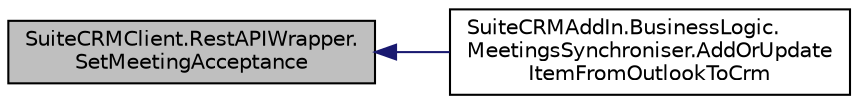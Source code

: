 digraph "SuiteCRMClient.RestAPIWrapper.SetMeetingAcceptance"
{
  edge [fontname="Helvetica",fontsize="10",labelfontname="Helvetica",labelfontsize="10"];
  node [fontname="Helvetica",fontsize="10",shape=record];
  rankdir="LR";
  Node216 [label="SuiteCRMClient.RestAPIWrapper.\lSetMeetingAcceptance",height=0.2,width=0.4,color="black", fillcolor="grey75", style="filled", fontcolor="black"];
  Node216 -> Node217 [dir="back",color="midnightblue",fontsize="10",style="solid",fontname="Helvetica"];
  Node217 [label="SuiteCRMAddIn.BusinessLogic.\lMeetingsSynchroniser.AddOrUpdate\lItemFromOutlookToCrm",height=0.2,width=0.4,color="black", fillcolor="white", style="filled",URL="$class_suite_c_r_m_add_in_1_1_business_logic_1_1_meetings_synchroniser.html#a4ed69e8713f70999fdc3514d6cf03a8f"];
}
